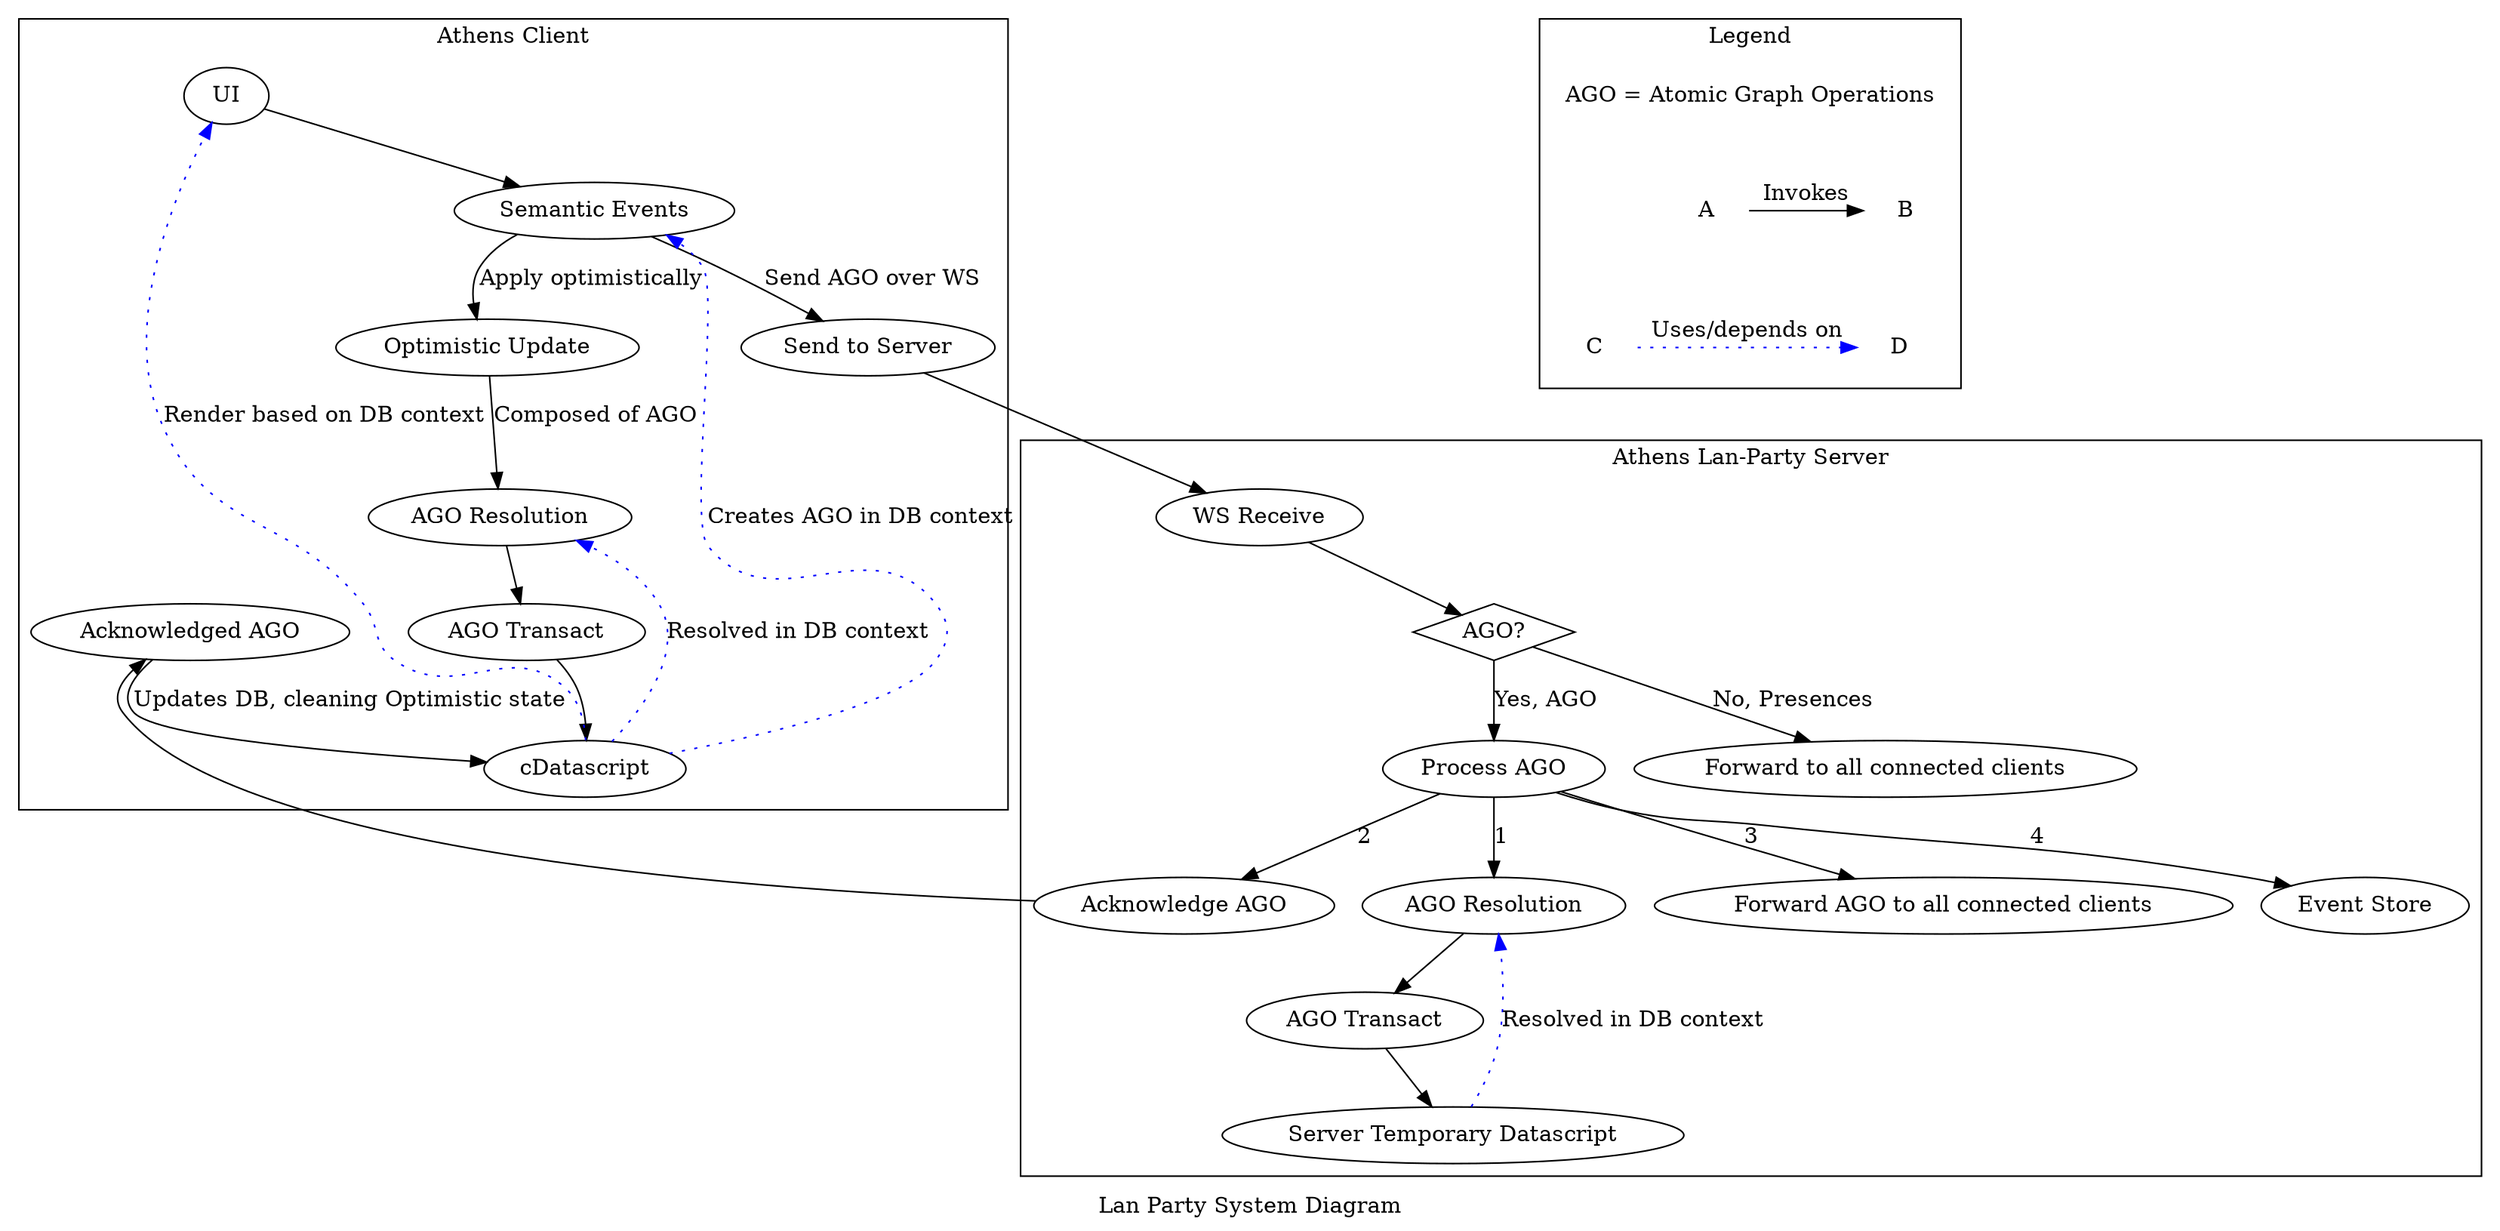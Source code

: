 digraph system_diagram {
    label="Lan Party System Diagram";

    subgraph cluster_client {
        label="Athens Client";

        UI;
        cSE [label="Semantic Events";];
        "Optimistic Update";
        cResolution [label="AGO Resolution"];
        cTransact [label="AGO Transact"];
        cDatascript;
        SendIt [label="Send to Server"];
        cAck [label="Acknowledged AGO";];

        UI -> cSE;
        cSE -> "Optimistic Update" [label="Apply optimistically";];
        cSE -> SendIt [label="Send AGO over WS";];
        "Optimistic Update" -> cResolution [label="Composed of AGO";];
        cResolution -> cTransact;
        cTransact -> cDatascript;

        cAck -> cDatascript [label="Updates DB, cleaning Optimistic state";];
        cDatascript -> UI [style=dotted; label="Render based on DB context"; color=blue];
        cDatascript -> cResolution [style=dotted; label="Resolved in DB context"; color=blue];
        cDatascript -> cSE [style=dotted; label="Creates AGO in DB context"; color=blue];
    }

    subgraph cluster_server {
        label="Athens Lan-Party Server";

        wsReceive [label="WS Receive";];
        isAGO [shape=diamond; label="AGO?";];
        sAGO [label="Process AGO";];
        sResolution [label="AGO Resolution";];
        sTransact [label="AGO Transact";];
        sDatascript [label="Server Temporary Datascript";];
        sAck [label="Acknowledge AGO";];
        sPresence [label="Forward to all connected clients";];
        sForward [label="Forward AGO to all connected clients";];
        sEventStore [label="Event Store";];
        
        wsReceive -> isAGO;
        isAGO -> sAGO [label="Yes, AGO";];
        sAGO -> sResolution [label="1";];
        sAGO -> sAck [label="2";];
        sAGO -> sForward [label="3";];
        sAGO -> sEventStore [label="4";];
        sResolution -> sTransact;
        sTransact -> sDatascript;

        sDatascript -> sResolution [style=dotted; label="Resolved in DB context"; color=blue];

        isAGO -> sPresence [label="No, Presences";];
    }

    SendIt -> wsReceive;
    sAck -> cAck;
    
    subgraph cluster_legend {
        
        label="Legend";

        AGO [label=<AGO = Atomic Graph Operations>; shape=plaintext]
        A [shape=plaintext];
        B [shape=plaintext];
        C [shape=plaintext];
        D [shape=plaintext];

        { rank=same AGO }
        { rank=same A B }
        { rank=same C D }
        A->B [label="Invokes"];
        C->D [style=dotted; color=blue; label="Uses/depends on"]
        AGO -> A -> D [style=invis]
    }
}
